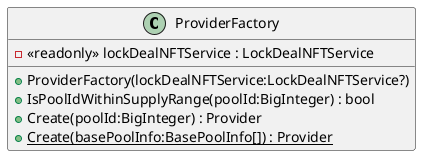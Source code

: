 @startuml
class ProviderFactory {
    - <<readonly>> lockDealNFTService : LockDealNFTService
    + ProviderFactory(lockDealNFTService:LockDealNFTService?)
    + IsPoolIdWithinSupplyRange(poolId:BigInteger) : bool
    + Create(poolId:BigInteger) : Provider
    + {static} Create(basePoolInfo:BasePoolInfo[]) : Provider
}
@enduml
